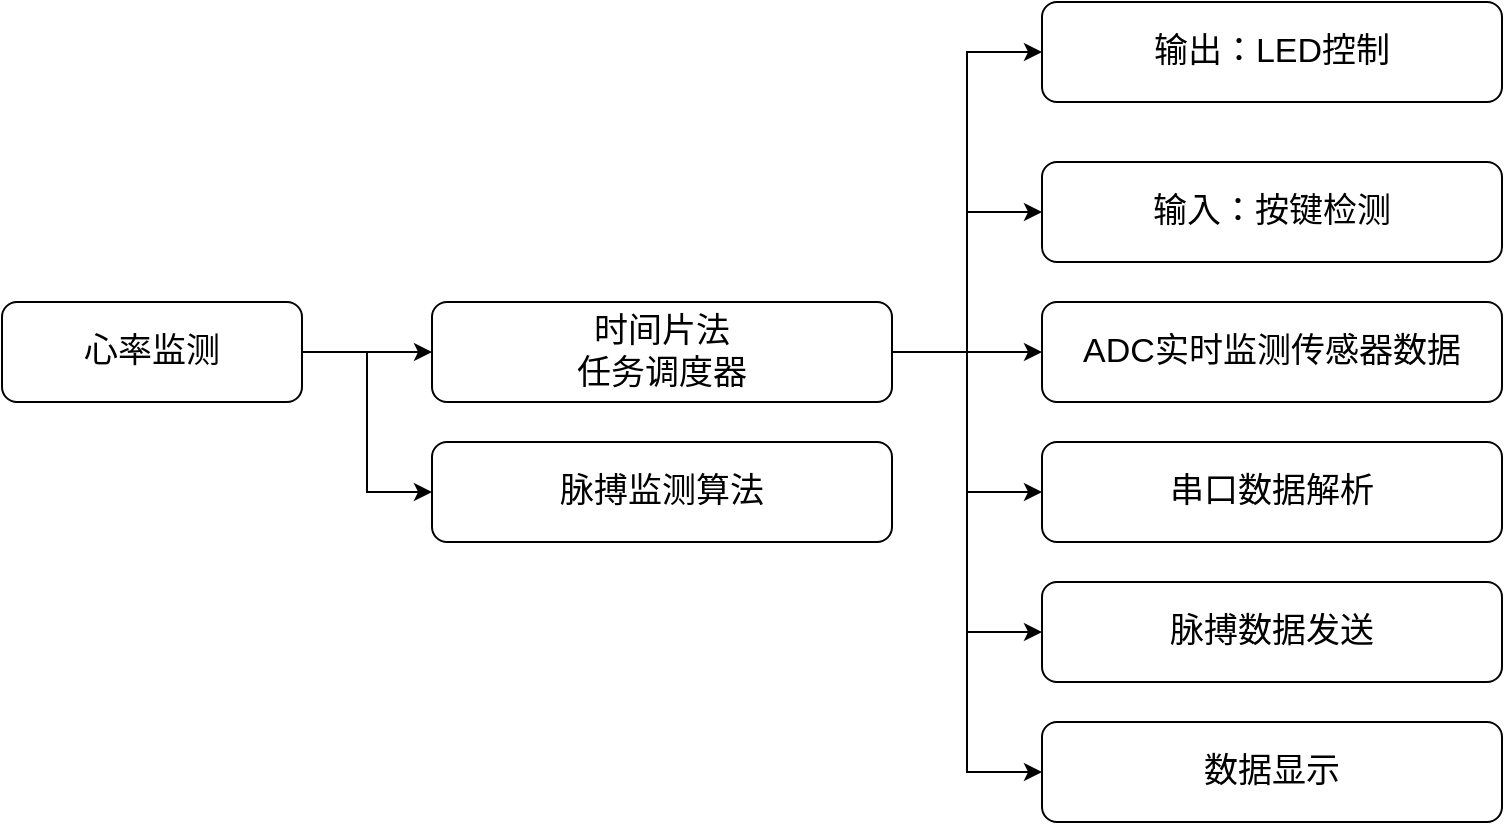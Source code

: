 <mxfile version="13.7.3" type="device"><diagram id="GKdKZDjkcGCwt9K3-J-2" name="第 1 页"><mxGraphModel dx="865" dy="513" grid="1" gridSize="10" guides="1" tooltips="1" connect="1" arrows="1" fold="1" page="1" pageScale="1" pageWidth="827" pageHeight="1169" math="0" shadow="0"><root><mxCell id="0"/><mxCell id="1" parent="0"/><mxCell id="Xfi7PeIKtiLeWXmnBLiG-34" value="" style="edgeStyle=none;rounded=0;orthogonalLoop=1;jettySize=auto;html=1;startArrow=none;startFill=0;fontSize=17;" edge="1" parent="1" source="Xfi7PeIKtiLeWXmnBLiG-32" target="Xfi7PeIKtiLeWXmnBLiG-33"><mxGeometry relative="1" as="geometry"/></mxCell><mxCell id="Xfi7PeIKtiLeWXmnBLiG-39" style="edgeStyle=orthogonalEdgeStyle;rounded=0;orthogonalLoop=1;jettySize=auto;html=1;exitX=1;exitY=0.5;exitDx=0;exitDy=0;startArrow=none;startFill=0;fontSize=17;entryX=0;entryY=0.5;entryDx=0;entryDy=0;" edge="1" parent="1" source="Xfi7PeIKtiLeWXmnBLiG-32" target="Xfi7PeIKtiLeWXmnBLiG-37"><mxGeometry relative="1" as="geometry"/></mxCell><mxCell id="Xfi7PeIKtiLeWXmnBLiG-32" value="心率监测" style="rounded=1;whiteSpace=wrap;html=1;fontSize=17;" vertex="1" parent="1"><mxGeometry x="30" y="200" width="150" height="50" as="geometry"/></mxCell><mxCell id="Xfi7PeIKtiLeWXmnBLiG-36" value="" style="edgeStyle=none;rounded=0;orthogonalLoop=1;jettySize=auto;html=1;startArrow=none;startFill=0;fontSize=17;" edge="1" parent="1" source="Xfi7PeIKtiLeWXmnBLiG-33" target="Xfi7PeIKtiLeWXmnBLiG-35"><mxGeometry relative="1" as="geometry"/></mxCell><mxCell id="Xfi7PeIKtiLeWXmnBLiG-42" style="edgeStyle=orthogonalEdgeStyle;rounded=0;orthogonalLoop=1;jettySize=auto;html=1;exitX=1;exitY=0.5;exitDx=0;exitDy=0;entryX=0;entryY=0.5;entryDx=0;entryDy=0;startArrow=none;startFill=0;fontSize=17;" edge="1" parent="1" source="Xfi7PeIKtiLeWXmnBLiG-33" target="Xfi7PeIKtiLeWXmnBLiG-40"><mxGeometry relative="1" as="geometry"/></mxCell><mxCell id="Xfi7PeIKtiLeWXmnBLiG-43" style="edgeStyle=orthogonalEdgeStyle;rounded=0;orthogonalLoop=1;jettySize=auto;html=1;exitX=1;exitY=0.5;exitDx=0;exitDy=0;entryX=0;entryY=0.5;entryDx=0;entryDy=0;startArrow=none;startFill=0;fontSize=17;" edge="1" parent="1" source="Xfi7PeIKtiLeWXmnBLiG-33" target="Xfi7PeIKtiLeWXmnBLiG-41"><mxGeometry relative="1" as="geometry"/></mxCell><mxCell id="Xfi7PeIKtiLeWXmnBLiG-45" style="edgeStyle=orthogonalEdgeStyle;rounded=0;orthogonalLoop=1;jettySize=auto;html=1;exitX=1;exitY=0.5;exitDx=0;exitDy=0;startArrow=none;startFill=0;fontSize=17;entryX=0;entryY=0.5;entryDx=0;entryDy=0;" edge="1" parent="1" source="Xfi7PeIKtiLeWXmnBLiG-33" target="Xfi7PeIKtiLeWXmnBLiG-44"><mxGeometry relative="1" as="geometry"><mxPoint x="470" y="300" as="targetPoint"/></mxGeometry></mxCell><mxCell id="Xfi7PeIKtiLeWXmnBLiG-47" style="edgeStyle=orthogonalEdgeStyle;rounded=0;orthogonalLoop=1;jettySize=auto;html=1;exitX=1;exitY=0.5;exitDx=0;exitDy=0;entryX=0;entryY=0.5;entryDx=0;entryDy=0;startArrow=none;startFill=0;fontSize=17;" edge="1" parent="1" source="Xfi7PeIKtiLeWXmnBLiG-33" target="Xfi7PeIKtiLeWXmnBLiG-46"><mxGeometry relative="1" as="geometry"/></mxCell><mxCell id="Xfi7PeIKtiLeWXmnBLiG-49" style="edgeStyle=orthogonalEdgeStyle;rounded=0;orthogonalLoop=1;jettySize=auto;html=1;exitX=1;exitY=0.5;exitDx=0;exitDy=0;entryX=0;entryY=0.5;entryDx=0;entryDy=0;startArrow=none;startFill=0;fontSize=17;" edge="1" parent="1" source="Xfi7PeIKtiLeWXmnBLiG-33" target="Xfi7PeIKtiLeWXmnBLiG-48"><mxGeometry relative="1" as="geometry"/></mxCell><mxCell id="Xfi7PeIKtiLeWXmnBLiG-33" value="时间片法&lt;br&gt;任务调度器" style="whiteSpace=wrap;html=1;rounded=1;fontSize=17;" vertex="1" parent="1"><mxGeometry x="245" y="200" width="230" height="50" as="geometry"/></mxCell><mxCell id="Xfi7PeIKtiLeWXmnBLiG-35" value="ADC实时监测传感器数据" style="whiteSpace=wrap;html=1;rounded=1;fontSize=17;" vertex="1" parent="1"><mxGeometry x="550" y="200" width="230" height="50" as="geometry"/></mxCell><mxCell id="Xfi7PeIKtiLeWXmnBLiG-37" value="脉搏监测算法" style="whiteSpace=wrap;html=1;rounded=1;fontSize=17;" vertex="1" parent="1"><mxGeometry x="245" y="270" width="230" height="50" as="geometry"/></mxCell><mxCell id="Xfi7PeIKtiLeWXmnBLiG-40" value="输入：按键检测" style="whiteSpace=wrap;html=1;rounded=1;fontSize=17;" vertex="1" parent="1"><mxGeometry x="550" y="130" width="230" height="50" as="geometry"/></mxCell><mxCell id="Xfi7PeIKtiLeWXmnBLiG-41" value="输出：LED控制" style="whiteSpace=wrap;html=1;rounded=1;fontSize=17;" vertex="1" parent="1"><mxGeometry x="550" y="50" width="230" height="50" as="geometry"/></mxCell><mxCell id="Xfi7PeIKtiLeWXmnBLiG-44" value="串口数据解析" style="whiteSpace=wrap;html=1;rounded=1;fontSize=17;" vertex="1" parent="1"><mxGeometry x="550" y="270" width="230" height="50" as="geometry"/></mxCell><mxCell id="Xfi7PeIKtiLeWXmnBLiG-46" value="脉搏数据发送" style="whiteSpace=wrap;html=1;rounded=1;fontSize=17;" vertex="1" parent="1"><mxGeometry x="550" y="340" width="230" height="50" as="geometry"/></mxCell><mxCell id="Xfi7PeIKtiLeWXmnBLiG-48" value="数据显示" style="whiteSpace=wrap;html=1;rounded=1;fontSize=17;" vertex="1" parent="1"><mxGeometry x="550" y="410" width="230" height="50" as="geometry"/></mxCell></root></mxGraphModel></diagram></mxfile>